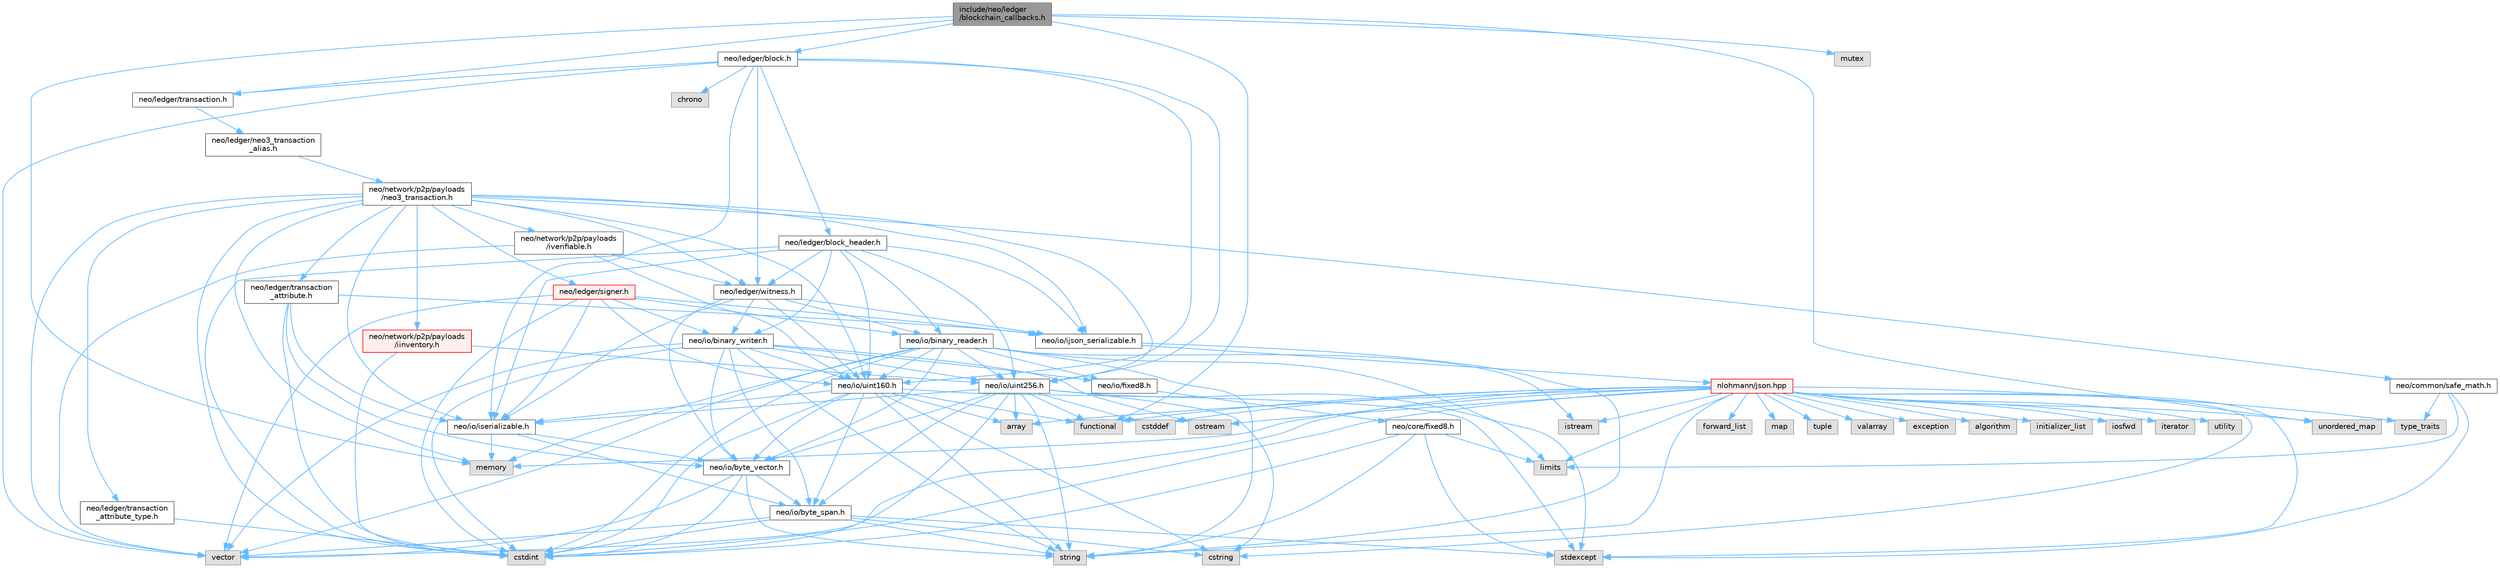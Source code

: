 digraph "include/neo/ledger/blockchain_callbacks.h"
{
 // LATEX_PDF_SIZE
  bgcolor="transparent";
  edge [fontname=Helvetica,fontsize=10,labelfontname=Helvetica,labelfontsize=10];
  node [fontname=Helvetica,fontsize=10,shape=box,height=0.2,width=0.4];
  Node1 [id="Node000001",label="include/neo/ledger\l/blockchain_callbacks.h",height=0.2,width=0.4,color="gray40", fillcolor="grey60", style="filled", fontcolor="black",tooltip=" "];
  Node1 -> Node2 [id="edge1_Node000001_Node000002",color="steelblue1",style="solid",tooltip=" "];
  Node2 [id="Node000002",label="neo/ledger/block.h",height=0.2,width=0.4,color="grey40", fillcolor="white", style="filled",URL="$ledger_2block_8h.html",tooltip=" "];
  Node2 -> Node3 [id="edge2_Node000002_Node000003",color="steelblue1",style="solid",tooltip=" "];
  Node3 [id="Node000003",label="neo/io/iserializable.h",height=0.2,width=0.4,color="grey40", fillcolor="white", style="filled",URL="$iserializable_8h.html",tooltip=" "];
  Node3 -> Node4 [id="edge3_Node000003_Node000004",color="steelblue1",style="solid",tooltip=" "];
  Node4 [id="Node000004",label="neo/io/byte_span.h",height=0.2,width=0.4,color="grey40", fillcolor="white", style="filled",URL="$io_2byte__span_8h.html",tooltip=" "];
  Node4 -> Node5 [id="edge4_Node000004_Node000005",color="steelblue1",style="solid",tooltip=" "];
  Node5 [id="Node000005",label="cstdint",height=0.2,width=0.4,color="grey60", fillcolor="#E0E0E0", style="filled",tooltip=" "];
  Node4 -> Node6 [id="edge5_Node000004_Node000006",color="steelblue1",style="solid",tooltip=" "];
  Node6 [id="Node000006",label="cstring",height=0.2,width=0.4,color="grey60", fillcolor="#E0E0E0", style="filled",tooltip=" "];
  Node4 -> Node7 [id="edge6_Node000004_Node000007",color="steelblue1",style="solid",tooltip=" "];
  Node7 [id="Node000007",label="stdexcept",height=0.2,width=0.4,color="grey60", fillcolor="#E0E0E0", style="filled",tooltip=" "];
  Node4 -> Node8 [id="edge7_Node000004_Node000008",color="steelblue1",style="solid",tooltip=" "];
  Node8 [id="Node000008",label="string",height=0.2,width=0.4,color="grey60", fillcolor="#E0E0E0", style="filled",tooltip=" "];
  Node4 -> Node9 [id="edge8_Node000004_Node000009",color="steelblue1",style="solid",tooltip=" "];
  Node9 [id="Node000009",label="vector",height=0.2,width=0.4,color="grey60", fillcolor="#E0E0E0", style="filled",tooltip=" "];
  Node3 -> Node10 [id="edge9_Node000003_Node000010",color="steelblue1",style="solid",tooltip=" "];
  Node10 [id="Node000010",label="neo/io/byte_vector.h",height=0.2,width=0.4,color="grey40", fillcolor="white", style="filled",URL="$io_2byte__vector_8h.html",tooltip=" "];
  Node10 -> Node4 [id="edge10_Node000010_Node000004",color="steelblue1",style="solid",tooltip=" "];
  Node10 -> Node5 [id="edge11_Node000010_Node000005",color="steelblue1",style="solid",tooltip=" "];
  Node10 -> Node8 [id="edge12_Node000010_Node000008",color="steelblue1",style="solid",tooltip=" "];
  Node10 -> Node9 [id="edge13_Node000010_Node000009",color="steelblue1",style="solid",tooltip=" "];
  Node3 -> Node11 [id="edge14_Node000003_Node000011",color="steelblue1",style="solid",tooltip=" "];
  Node11 [id="Node000011",label="memory",height=0.2,width=0.4,color="grey60", fillcolor="#E0E0E0", style="filled",tooltip=" "];
  Node2 -> Node12 [id="edge15_Node000002_Node000012",color="steelblue1",style="solid",tooltip=" "];
  Node12 [id="Node000012",label="neo/io/uint160.h",height=0.2,width=0.4,color="grey40", fillcolor="white", style="filled",URL="$uint160_8h.html",tooltip=" "];
  Node12 -> Node4 [id="edge16_Node000012_Node000004",color="steelblue1",style="solid",tooltip=" "];
  Node12 -> Node10 [id="edge17_Node000012_Node000010",color="steelblue1",style="solid",tooltip=" "];
  Node12 -> Node3 [id="edge18_Node000012_Node000003",color="steelblue1",style="solid",tooltip=" "];
  Node12 -> Node13 [id="edge19_Node000012_Node000013",color="steelblue1",style="solid",tooltip=" "];
  Node13 [id="Node000013",label="array",height=0.2,width=0.4,color="grey60", fillcolor="#E0E0E0", style="filled",tooltip=" "];
  Node12 -> Node5 [id="edge20_Node000012_Node000005",color="steelblue1",style="solid",tooltip=" "];
  Node12 -> Node6 [id="edge21_Node000012_Node000006",color="steelblue1",style="solid",tooltip=" "];
  Node12 -> Node14 [id="edge22_Node000012_Node000014",color="steelblue1",style="solid",tooltip=" "];
  Node14 [id="Node000014",label="functional",height=0.2,width=0.4,color="grey60", fillcolor="#E0E0E0", style="filled",tooltip=" "];
  Node12 -> Node7 [id="edge23_Node000012_Node000007",color="steelblue1",style="solid",tooltip=" "];
  Node12 -> Node8 [id="edge24_Node000012_Node000008",color="steelblue1",style="solid",tooltip=" "];
  Node2 -> Node15 [id="edge25_Node000002_Node000015",color="steelblue1",style="solid",tooltip=" "];
  Node15 [id="Node000015",label="neo/io/uint256.h",height=0.2,width=0.4,color="grey40", fillcolor="white", style="filled",URL="$uint256_8h.html",tooltip=" "];
  Node15 -> Node4 [id="edge26_Node000015_Node000004",color="steelblue1",style="solid",tooltip=" "];
  Node15 -> Node10 [id="edge27_Node000015_Node000010",color="steelblue1",style="solid",tooltip=" "];
  Node15 -> Node3 [id="edge28_Node000015_Node000003",color="steelblue1",style="solid",tooltip=" "];
  Node15 -> Node13 [id="edge29_Node000015_Node000013",color="steelblue1",style="solid",tooltip=" "];
  Node15 -> Node16 [id="edge30_Node000015_Node000016",color="steelblue1",style="solid",tooltip=" "];
  Node16 [id="Node000016",label="cstddef",height=0.2,width=0.4,color="grey60", fillcolor="#E0E0E0", style="filled",tooltip=" "];
  Node15 -> Node5 [id="edge31_Node000015_Node000005",color="steelblue1",style="solid",tooltip=" "];
  Node15 -> Node6 [id="edge32_Node000015_Node000006",color="steelblue1",style="solid",tooltip=" "];
  Node15 -> Node14 [id="edge33_Node000015_Node000014",color="steelblue1",style="solid",tooltip=" "];
  Node15 -> Node7 [id="edge34_Node000015_Node000007",color="steelblue1",style="solid",tooltip=" "];
  Node15 -> Node8 [id="edge35_Node000015_Node000008",color="steelblue1",style="solid",tooltip=" "];
  Node2 -> Node17 [id="edge36_Node000002_Node000017",color="steelblue1",style="solid",tooltip=" "];
  Node17 [id="Node000017",label="neo/ledger/block_header.h",height=0.2,width=0.4,color="grey40", fillcolor="white", style="filled",URL="$block__header_8h.html",tooltip=" "];
  Node17 -> Node18 [id="edge37_Node000017_Node000018",color="steelblue1",style="solid",tooltip=" "];
  Node18 [id="Node000018",label="neo/io/binary_reader.h",height=0.2,width=0.4,color="grey40", fillcolor="white", style="filled",URL="$binary__reader_8h.html",tooltip=" "];
  Node18 -> Node10 [id="edge38_Node000018_Node000010",color="steelblue1",style="solid",tooltip=" "];
  Node18 -> Node19 [id="edge39_Node000018_Node000019",color="steelblue1",style="solid",tooltip=" "];
  Node19 [id="Node000019",label="neo/io/fixed8.h",height=0.2,width=0.4,color="grey40", fillcolor="white", style="filled",URL="$io_2fixed8_8h.html",tooltip=" "];
  Node19 -> Node20 [id="edge40_Node000019_Node000020",color="steelblue1",style="solid",tooltip=" "];
  Node20 [id="Node000020",label="neo/core/fixed8.h",height=0.2,width=0.4,color="grey40", fillcolor="white", style="filled",URL="$core_2fixed8_8h.html",tooltip=" "];
  Node20 -> Node5 [id="edge41_Node000020_Node000005",color="steelblue1",style="solid",tooltip=" "];
  Node20 -> Node21 [id="edge42_Node000020_Node000021",color="steelblue1",style="solid",tooltip=" "];
  Node21 [id="Node000021",label="limits",height=0.2,width=0.4,color="grey60", fillcolor="#E0E0E0", style="filled",tooltip=" "];
  Node20 -> Node7 [id="edge43_Node000020_Node000007",color="steelblue1",style="solid",tooltip=" "];
  Node20 -> Node8 [id="edge44_Node000020_Node000008",color="steelblue1",style="solid",tooltip=" "];
  Node18 -> Node12 [id="edge45_Node000018_Node000012",color="steelblue1",style="solid",tooltip=" "];
  Node18 -> Node15 [id="edge46_Node000018_Node000015",color="steelblue1",style="solid",tooltip=" "];
  Node18 -> Node5 [id="edge47_Node000018_Node000005",color="steelblue1",style="solid",tooltip=" "];
  Node18 -> Node22 [id="edge48_Node000018_Node000022",color="steelblue1",style="solid",tooltip=" "];
  Node22 [id="Node000022",label="istream",height=0.2,width=0.4,color="grey60", fillcolor="#E0E0E0", style="filled",tooltip=" "];
  Node18 -> Node21 [id="edge49_Node000018_Node000021",color="steelblue1",style="solid",tooltip=" "];
  Node18 -> Node11 [id="edge50_Node000018_Node000011",color="steelblue1",style="solid",tooltip=" "];
  Node18 -> Node8 [id="edge51_Node000018_Node000008",color="steelblue1",style="solid",tooltip=" "];
  Node18 -> Node9 [id="edge52_Node000018_Node000009",color="steelblue1",style="solid",tooltip=" "];
  Node17 -> Node23 [id="edge53_Node000017_Node000023",color="steelblue1",style="solid",tooltip=" "];
  Node23 [id="Node000023",label="neo/io/binary_writer.h",height=0.2,width=0.4,color="grey40", fillcolor="white", style="filled",URL="$binary__writer_8h.html",tooltip=" "];
  Node23 -> Node4 [id="edge54_Node000023_Node000004",color="steelblue1",style="solid",tooltip=" "];
  Node23 -> Node10 [id="edge55_Node000023_Node000010",color="steelblue1",style="solid",tooltip=" "];
  Node23 -> Node19 [id="edge56_Node000023_Node000019",color="steelblue1",style="solid",tooltip=" "];
  Node23 -> Node12 [id="edge57_Node000023_Node000012",color="steelblue1",style="solid",tooltip=" "];
  Node23 -> Node15 [id="edge58_Node000023_Node000015",color="steelblue1",style="solid",tooltip=" "];
  Node23 -> Node5 [id="edge59_Node000023_Node000005",color="steelblue1",style="solid",tooltip=" "];
  Node23 -> Node24 [id="edge60_Node000023_Node000024",color="steelblue1",style="solid",tooltip=" "];
  Node24 [id="Node000024",label="ostream",height=0.2,width=0.4,color="grey60", fillcolor="#E0E0E0", style="filled",tooltip=" "];
  Node23 -> Node8 [id="edge61_Node000023_Node000008",color="steelblue1",style="solid",tooltip=" "];
  Node23 -> Node9 [id="edge62_Node000023_Node000009",color="steelblue1",style="solid",tooltip=" "];
  Node17 -> Node25 [id="edge63_Node000017_Node000025",color="steelblue1",style="solid",tooltip=" "];
  Node25 [id="Node000025",label="neo/io/ijson_serializable.h",height=0.2,width=0.4,color="grey40", fillcolor="white", style="filled",URL="$ijson__serializable_8h.html",tooltip=" "];
  Node25 -> Node26 [id="edge64_Node000025_Node000026",color="steelblue1",style="solid",tooltip=" "];
  Node26 [id="Node000026",label="nlohmann/json.hpp",height=0.2,width=0.4,color="red", fillcolor="#FFF0F0", style="filled",URL="$json_8hpp.html",tooltip=" "];
  Node26 -> Node27 [id="edge65_Node000026_Node000027",color="steelblue1",style="solid",tooltip=" "];
  Node27 [id="Node000027",label="algorithm",height=0.2,width=0.4,color="grey60", fillcolor="#E0E0E0", style="filled",tooltip=" "];
  Node26 -> Node16 [id="edge66_Node000026_Node000016",color="steelblue1",style="solid",tooltip=" "];
  Node26 -> Node14 [id="edge67_Node000026_Node000014",color="steelblue1",style="solid",tooltip=" "];
  Node26 -> Node28 [id="edge68_Node000026_Node000028",color="steelblue1",style="solid",tooltip=" "];
  Node28 [id="Node000028",label="initializer_list",height=0.2,width=0.4,color="grey60", fillcolor="#E0E0E0", style="filled",tooltip=" "];
  Node26 -> Node29 [id="edge69_Node000026_Node000029",color="steelblue1",style="solid",tooltip=" "];
  Node29 [id="Node000029",label="iosfwd",height=0.2,width=0.4,color="grey60", fillcolor="#E0E0E0", style="filled",tooltip=" "];
  Node26 -> Node30 [id="edge70_Node000026_Node000030",color="steelblue1",style="solid",tooltip=" "];
  Node30 [id="Node000030",label="iterator",height=0.2,width=0.4,color="grey60", fillcolor="#E0E0E0", style="filled",tooltip=" "];
  Node26 -> Node11 [id="edge71_Node000026_Node000011",color="steelblue1",style="solid",tooltip=" "];
  Node26 -> Node8 [id="edge72_Node000026_Node000008",color="steelblue1",style="solid",tooltip=" "];
  Node26 -> Node31 [id="edge73_Node000026_Node000031",color="steelblue1",style="solid",tooltip=" "];
  Node31 [id="Node000031",label="utility",height=0.2,width=0.4,color="grey60", fillcolor="#E0E0E0", style="filled",tooltip=" "];
  Node26 -> Node9 [id="edge74_Node000026_Node000009",color="steelblue1",style="solid",tooltip=" "];
  Node26 -> Node13 [id="edge75_Node000026_Node000013",color="steelblue1",style="solid",tooltip=" "];
  Node26 -> Node32 [id="edge76_Node000026_Node000032",color="steelblue1",style="solid",tooltip=" "];
  Node32 [id="Node000032",label="forward_list",height=0.2,width=0.4,color="grey60", fillcolor="#E0E0E0", style="filled",tooltip=" "];
  Node26 -> Node33 [id="edge77_Node000026_Node000033",color="steelblue1",style="solid",tooltip=" "];
  Node33 [id="Node000033",label="map",height=0.2,width=0.4,color="grey60", fillcolor="#E0E0E0", style="filled",tooltip=" "];
  Node26 -> Node34 [id="edge78_Node000026_Node000034",color="steelblue1",style="solid",tooltip=" "];
  Node34 [id="Node000034",label="tuple",height=0.2,width=0.4,color="grey60", fillcolor="#E0E0E0", style="filled",tooltip=" "];
  Node26 -> Node35 [id="edge79_Node000026_Node000035",color="steelblue1",style="solid",tooltip=" "];
  Node35 [id="Node000035",label="type_traits",height=0.2,width=0.4,color="grey60", fillcolor="#E0E0E0", style="filled",tooltip=" "];
  Node26 -> Node36 [id="edge80_Node000026_Node000036",color="steelblue1",style="solid",tooltip=" "];
  Node36 [id="Node000036",label="unordered_map",height=0.2,width=0.4,color="grey60", fillcolor="#E0E0E0", style="filled",tooltip=" "];
  Node26 -> Node37 [id="edge81_Node000026_Node000037",color="steelblue1",style="solid",tooltip=" "];
  Node37 [id="Node000037",label="valarray",height=0.2,width=0.4,color="grey60", fillcolor="#E0E0E0", style="filled",tooltip=" "];
  Node26 -> Node38 [id="edge82_Node000026_Node000038",color="steelblue1",style="solid",tooltip=" "];
  Node38 [id="Node000038",label="exception",height=0.2,width=0.4,color="grey60", fillcolor="#E0E0E0", style="filled",tooltip=" "];
  Node26 -> Node7 [id="edge83_Node000026_Node000007",color="steelblue1",style="solid",tooltip=" "];
  Node26 -> Node5 [id="edge84_Node000026_Node000005",color="steelblue1",style="solid",tooltip=" "];
  Node26 -> Node21 [id="edge85_Node000026_Node000021",color="steelblue1",style="solid",tooltip=" "];
  Node26 -> Node6 [id="edge86_Node000026_Node000006",color="steelblue1",style="solid",tooltip=" "];
  Node26 -> Node22 [id="edge87_Node000026_Node000022",color="steelblue1",style="solid",tooltip=" "];
  Node26 -> Node24 [id="edge88_Node000026_Node000024",color="steelblue1",style="solid",tooltip=" "];
  Node25 -> Node8 [id="edge89_Node000025_Node000008",color="steelblue1",style="solid",tooltip=" "];
  Node17 -> Node3 [id="edge90_Node000017_Node000003",color="steelblue1",style="solid",tooltip=" "];
  Node17 -> Node12 [id="edge91_Node000017_Node000012",color="steelblue1",style="solid",tooltip=" "];
  Node17 -> Node15 [id="edge92_Node000017_Node000015",color="steelblue1",style="solid",tooltip=" "];
  Node17 -> Node49 [id="edge93_Node000017_Node000049",color="steelblue1",style="solid",tooltip=" "];
  Node49 [id="Node000049",label="neo/ledger/witness.h",height=0.2,width=0.4,color="grey40", fillcolor="white", style="filled",URL="$ledger_2witness_8h.html",tooltip=" "];
  Node49 -> Node18 [id="edge94_Node000049_Node000018",color="steelblue1",style="solid",tooltip=" "];
  Node49 -> Node23 [id="edge95_Node000049_Node000023",color="steelblue1",style="solid",tooltip=" "];
  Node49 -> Node10 [id="edge96_Node000049_Node000010",color="steelblue1",style="solid",tooltip=" "];
  Node49 -> Node25 [id="edge97_Node000049_Node000025",color="steelblue1",style="solid",tooltip=" "];
  Node49 -> Node3 [id="edge98_Node000049_Node000003",color="steelblue1",style="solid",tooltip=" "];
  Node49 -> Node12 [id="edge99_Node000049_Node000012",color="steelblue1",style="solid",tooltip=" "];
  Node17 -> Node5 [id="edge100_Node000017_Node000005",color="steelblue1",style="solid",tooltip=" "];
  Node2 -> Node50 [id="edge101_Node000002_Node000050",color="steelblue1",style="solid",tooltip=" "];
  Node50 [id="Node000050",label="neo/ledger/transaction.h",height=0.2,width=0.4,color="grey40", fillcolor="white", style="filled",URL="$ledger_2transaction_8h.html",tooltip=" "];
  Node50 -> Node51 [id="edge102_Node000050_Node000051",color="steelblue1",style="solid",tooltip=" "];
  Node51 [id="Node000051",label="neo/ledger/neo3_transaction\l_alias.h",height=0.2,width=0.4,color="grey40", fillcolor="white", style="filled",URL="$neo3__transaction__alias_8h.html",tooltip=" "];
  Node51 -> Node52 [id="edge103_Node000051_Node000052",color="steelblue1",style="solid",tooltip=" "];
  Node52 [id="Node000052",label="neo/network/p2p/payloads\l/neo3_transaction.h",height=0.2,width=0.4,color="grey40", fillcolor="white", style="filled",URL="$neo3__transaction_8h.html",tooltip=" "];
  Node52 -> Node53 [id="edge104_Node000052_Node000053",color="steelblue1",style="solid",tooltip=" "];
  Node53 [id="Node000053",label="neo/common/safe_math.h",height=0.2,width=0.4,color="grey40", fillcolor="white", style="filled",URL="$safe__math_8h.html",tooltip=" "];
  Node53 -> Node21 [id="edge105_Node000053_Node000021",color="steelblue1",style="solid",tooltip=" "];
  Node53 -> Node7 [id="edge106_Node000053_Node000007",color="steelblue1",style="solid",tooltip=" "];
  Node53 -> Node35 [id="edge107_Node000053_Node000035",color="steelblue1",style="solid",tooltip=" "];
  Node52 -> Node25 [id="edge108_Node000052_Node000025",color="steelblue1",style="solid",tooltip=" "];
  Node52 -> Node3 [id="edge109_Node000052_Node000003",color="steelblue1",style="solid",tooltip=" "];
  Node52 -> Node12 [id="edge110_Node000052_Node000012",color="steelblue1",style="solid",tooltip=" "];
  Node52 -> Node15 [id="edge111_Node000052_Node000015",color="steelblue1",style="solid",tooltip=" "];
  Node52 -> Node54 [id="edge112_Node000052_Node000054",color="steelblue1",style="solid",tooltip=" "];
  Node54 [id="Node000054",label="neo/ledger/signer.h",height=0.2,width=0.4,color="red", fillcolor="#FFF0F0", style="filled",URL="$signer_8h.html",tooltip=" "];
  Node54 -> Node18 [id="edge113_Node000054_Node000018",color="steelblue1",style="solid",tooltip=" "];
  Node54 -> Node23 [id="edge114_Node000054_Node000023",color="steelblue1",style="solid",tooltip=" "];
  Node54 -> Node25 [id="edge115_Node000054_Node000025",color="steelblue1",style="solid",tooltip=" "];
  Node54 -> Node3 [id="edge116_Node000054_Node000003",color="steelblue1",style="solid",tooltip=" "];
  Node54 -> Node12 [id="edge117_Node000054_Node000012",color="steelblue1",style="solid",tooltip=" "];
  Node54 -> Node5 [id="edge118_Node000054_Node000005",color="steelblue1",style="solid",tooltip=" "];
  Node54 -> Node9 [id="edge119_Node000054_Node000009",color="steelblue1",style="solid",tooltip=" "];
  Node52 -> Node60 [id="edge120_Node000052_Node000060",color="steelblue1",style="solid",tooltip=" "];
  Node60 [id="Node000060",label="neo/ledger/transaction\l_attribute.h",height=0.2,width=0.4,color="grey40", fillcolor="white", style="filled",URL="$transaction__attribute_8h.html",tooltip=" "];
  Node60 -> Node10 [id="edge121_Node000060_Node000010",color="steelblue1",style="solid",tooltip=" "];
  Node60 -> Node25 [id="edge122_Node000060_Node000025",color="steelblue1",style="solid",tooltip=" "];
  Node60 -> Node3 [id="edge123_Node000060_Node000003",color="steelblue1",style="solid",tooltip=" "];
  Node60 -> Node5 [id="edge124_Node000060_Node000005",color="steelblue1",style="solid",tooltip=" "];
  Node52 -> Node61 [id="edge125_Node000052_Node000061",color="steelblue1",style="solid",tooltip=" "];
  Node61 [id="Node000061",label="neo/ledger/transaction\l_attribute_type.h",height=0.2,width=0.4,color="grey40", fillcolor="white", style="filled",URL="$transaction__attribute__type_8h.html",tooltip=" "];
  Node61 -> Node5 [id="edge126_Node000061_Node000005",color="steelblue1",style="solid",tooltip=" "];
  Node52 -> Node49 [id="edge127_Node000052_Node000049",color="steelblue1",style="solid",tooltip=" "];
  Node52 -> Node62 [id="edge128_Node000052_Node000062",color="steelblue1",style="solid",tooltip=" "];
  Node62 [id="Node000062",label="neo/network/p2p/payloads\l/iinventory.h",height=0.2,width=0.4,color="red", fillcolor="#FFF0F0", style="filled",URL="$payloads_2iinventory_8h.html",tooltip=" "];
  Node62 -> Node15 [id="edge129_Node000062_Node000015",color="steelblue1",style="solid",tooltip=" "];
  Node62 -> Node5 [id="edge130_Node000062_Node000005",color="steelblue1",style="solid",tooltip=" "];
  Node52 -> Node64 [id="edge131_Node000052_Node000064",color="steelblue1",style="solid",tooltip=" "];
  Node64 [id="Node000064",label="neo/network/p2p/payloads\l/iverifiable.h",height=0.2,width=0.4,color="grey40", fillcolor="white", style="filled",URL="$iverifiable_8h.html",tooltip=" "];
  Node64 -> Node12 [id="edge132_Node000064_Node000012",color="steelblue1",style="solid",tooltip=" "];
  Node64 -> Node49 [id="edge133_Node000064_Node000049",color="steelblue1",style="solid",tooltip=" "];
  Node64 -> Node9 [id="edge134_Node000064_Node000009",color="steelblue1",style="solid",tooltip=" "];
  Node52 -> Node5 [id="edge135_Node000052_Node000005",color="steelblue1",style="solid",tooltip=" "];
  Node52 -> Node11 [id="edge136_Node000052_Node000011",color="steelblue1",style="solid",tooltip=" "];
  Node52 -> Node9 [id="edge137_Node000052_Node000009",color="steelblue1",style="solid",tooltip=" "];
  Node2 -> Node49 [id="edge138_Node000002_Node000049",color="steelblue1",style="solid",tooltip=" "];
  Node2 -> Node65 [id="edge139_Node000002_Node000065",color="steelblue1",style="solid",tooltip=" "];
  Node65 [id="Node000065",label="chrono",height=0.2,width=0.4,color="grey60", fillcolor="#E0E0E0", style="filled",tooltip=" "];
  Node2 -> Node9 [id="edge140_Node000002_Node000009",color="steelblue1",style="solid",tooltip=" "];
  Node1 -> Node50 [id="edge141_Node000001_Node000050",color="steelblue1",style="solid",tooltip=" "];
  Node1 -> Node14 [id="edge142_Node000001_Node000014",color="steelblue1",style="solid",tooltip=" "];
  Node1 -> Node11 [id="edge143_Node000001_Node000011",color="steelblue1",style="solid",tooltip=" "];
  Node1 -> Node66 [id="edge144_Node000001_Node000066",color="steelblue1",style="solid",tooltip=" "];
  Node66 [id="Node000066",label="mutex",height=0.2,width=0.4,color="grey60", fillcolor="#E0E0E0", style="filled",tooltip=" "];
  Node1 -> Node36 [id="edge145_Node000001_Node000036",color="steelblue1",style="solid",tooltip=" "];
}
